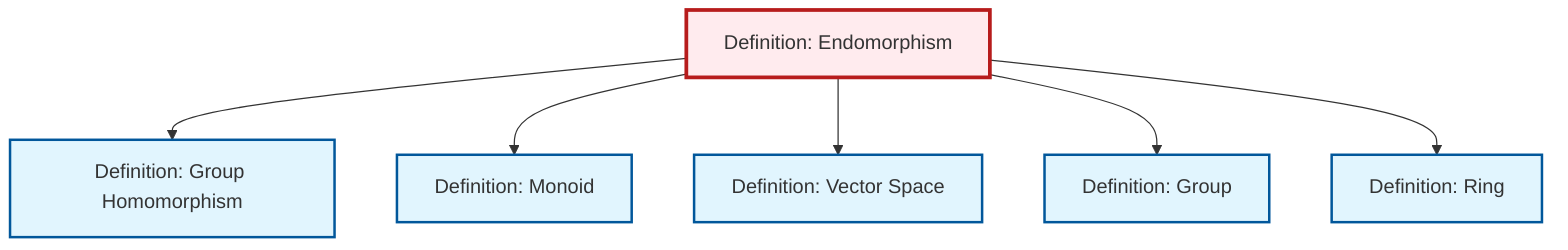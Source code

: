 graph TD
    classDef definition fill:#e1f5fe,stroke:#01579b,stroke-width:2px
    classDef theorem fill:#f3e5f5,stroke:#4a148c,stroke-width:2px
    classDef axiom fill:#fff3e0,stroke:#e65100,stroke-width:2px
    classDef example fill:#e8f5e9,stroke:#1b5e20,stroke-width:2px
    classDef current fill:#ffebee,stroke:#b71c1c,stroke-width:3px
    def-ring["Definition: Ring"]:::definition
    def-monoid["Definition: Monoid"]:::definition
    def-endomorphism["Definition: Endomorphism"]:::definition
    def-homomorphism["Definition: Group Homomorphism"]:::definition
    def-group["Definition: Group"]:::definition
    def-vector-space["Definition: Vector Space"]:::definition
    def-endomorphism --> def-homomorphism
    def-endomorphism --> def-monoid
    def-endomorphism --> def-vector-space
    def-endomorphism --> def-group
    def-endomorphism --> def-ring
    class def-endomorphism current